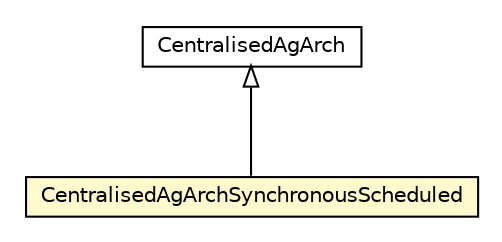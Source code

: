 #!/usr/local/bin/dot
#
# Class diagram 
# Generated by UMLGraph version R5_6 (http://www.umlgraph.org/)
#

digraph G {
	edge [fontname="Helvetica",fontsize=10,labelfontname="Helvetica",labelfontsize=10];
	node [fontname="Helvetica",fontsize=10,shape=plaintext];
	nodesep=0.25;
	ranksep=0.5;
	// jason.infra.centralised.RunCentralisedMAS.CentralisedAgArchSynchronousScheduled
	c60041 [label=<<table title="jason.infra.centralised.RunCentralisedMAS.CentralisedAgArchSynchronousScheduled" border="0" cellborder="1" cellspacing="0" cellpadding="2" port="p" bgcolor="lemonChiffon" href="./RunCentralisedMAS.CentralisedAgArchSynchronousScheduled.html">
		<tr><td><table border="0" cellspacing="0" cellpadding="1">
<tr><td align="center" balign="center"> CentralisedAgArchSynchronousScheduled </td></tr>
		</table></td></tr>
		</table>>, URL="./RunCentralisedMAS.CentralisedAgArchSynchronousScheduled.html", fontname="Helvetica", fontcolor="black", fontsize=10.0];
	// jason.infra.centralised.CentralisedAgArch
	c60053 [label=<<table title="jason.infra.centralised.CentralisedAgArch" border="0" cellborder="1" cellspacing="0" cellpadding="2" port="p" href="./CentralisedAgArch.html">
		<tr><td><table border="0" cellspacing="0" cellpadding="1">
<tr><td align="center" balign="center"> CentralisedAgArch </td></tr>
		</table></td></tr>
		</table>>, URL="./CentralisedAgArch.html", fontname="Helvetica", fontcolor="black", fontsize=10.0];
	//jason.infra.centralised.RunCentralisedMAS.CentralisedAgArchSynchronousScheduled extends jason.infra.centralised.CentralisedAgArch
	c60053:p -> c60041:p [dir=back,arrowtail=empty];
}

